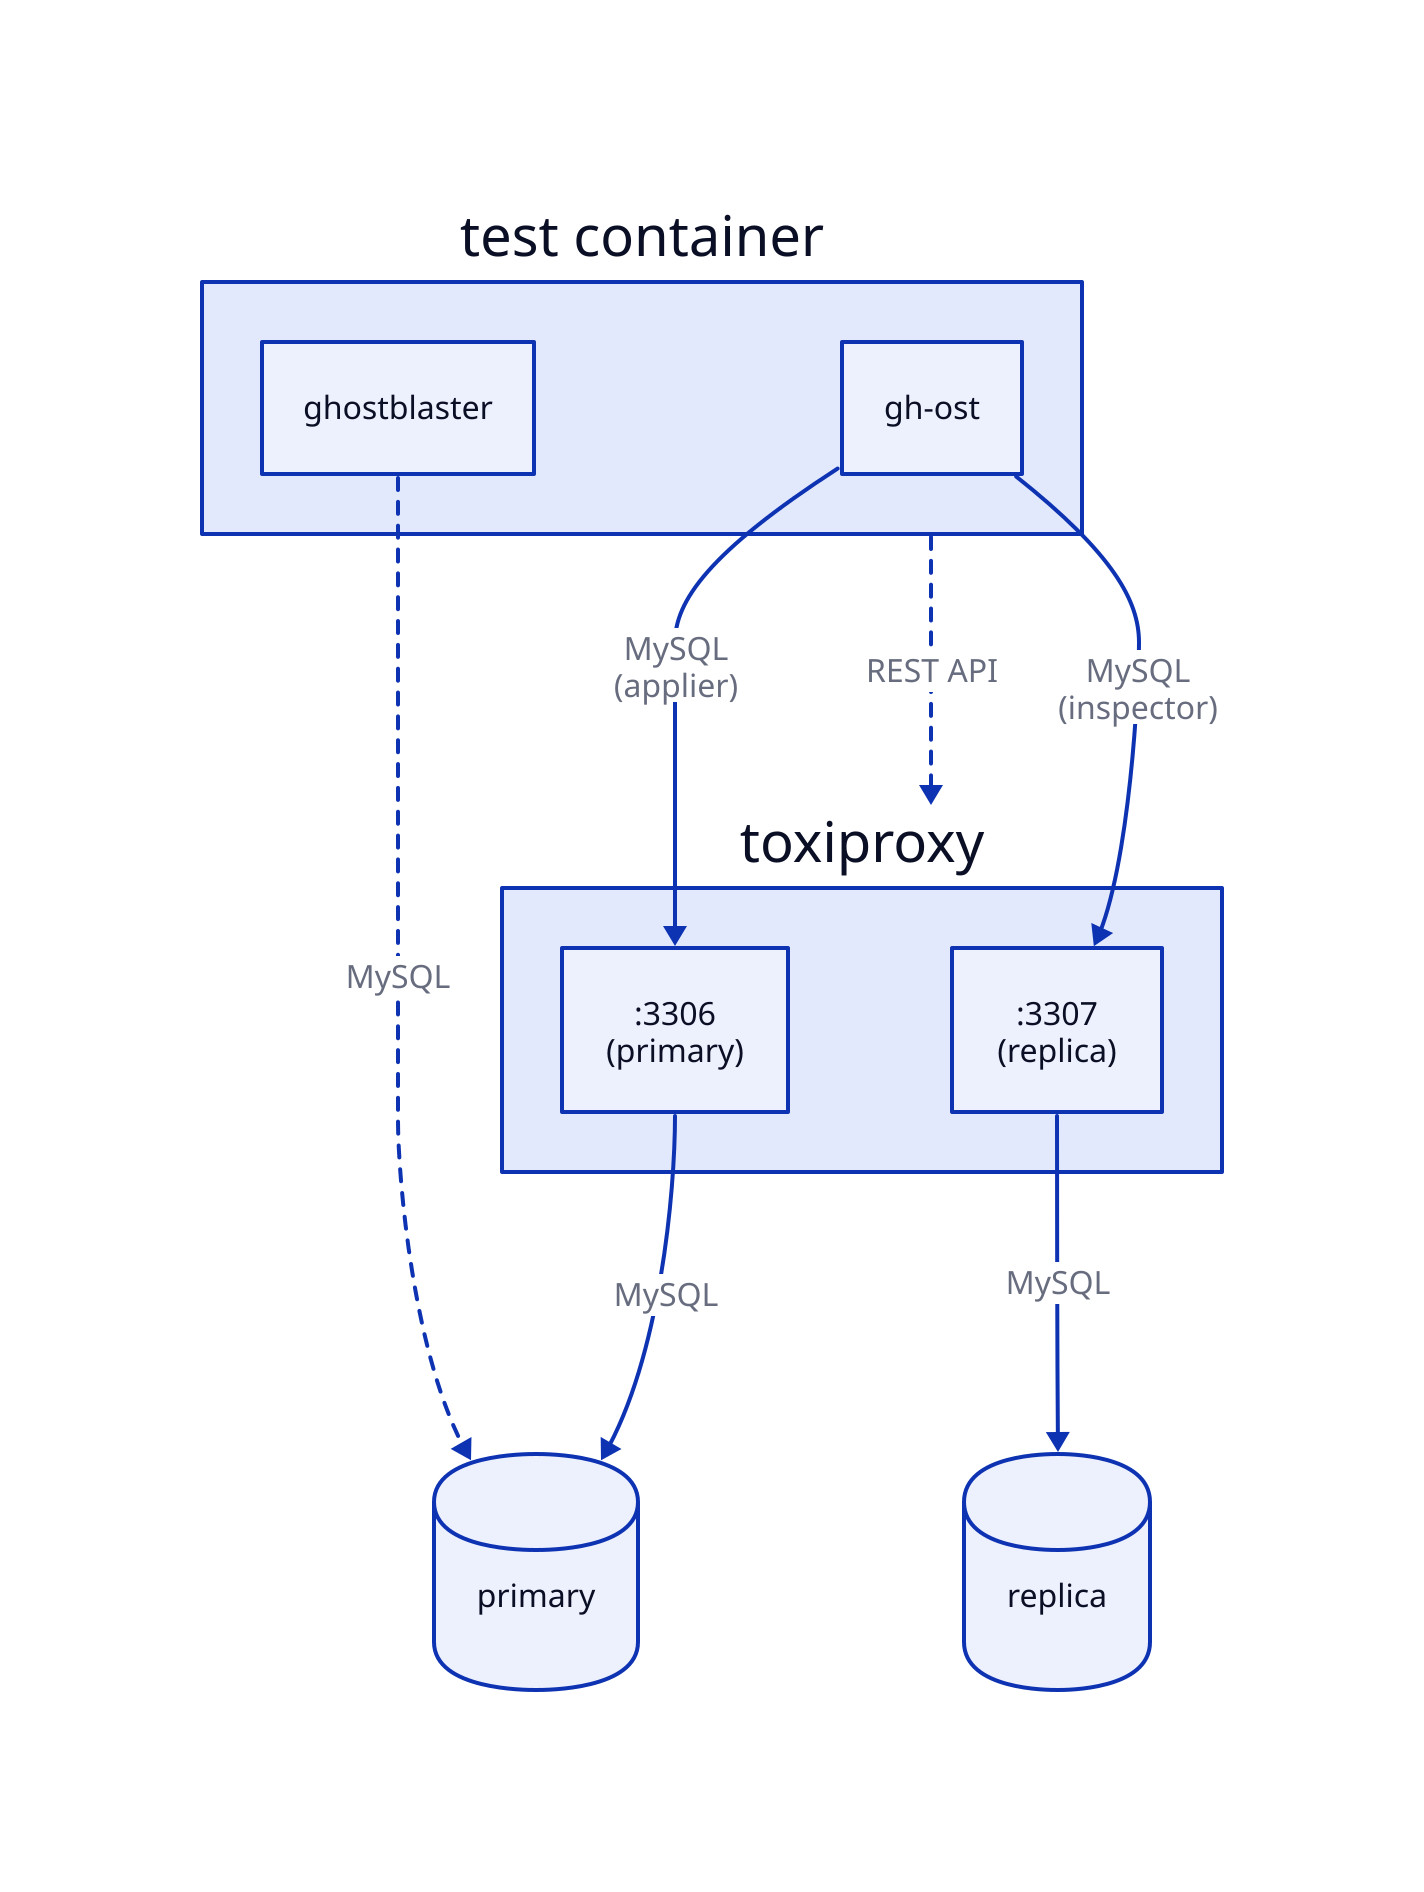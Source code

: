ghostbuster: test container {
  ghostblaster: ghostblaster
  gh-ost: gh-ost
}

toxiproxy: {
  primary: :3306\n(primary)
  replica: :3307\n(replica)
}

ghostbuster -> toxiproxy: REST API {
  style.stroke-dash: 3
}
ghostbuster.gh-ost -> toxiproxy.primary: MySQL\n(applier)
ghostbuster.gh-ost -> toxiproxy.replica: MySQL\n(inspector)

primary: {
  shape: cylinder
}
replica: {
  shape: cylinder
}

ghostbuster.ghostblaster -> primary: MySQL {
  style.stroke-dash: 3
}
toxiproxy.primary -> primary: MySQL
toxiproxy.replica -> replica: MySQL
